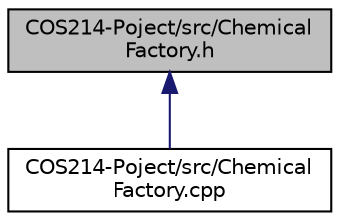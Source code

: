 digraph "COS214-Poject/src/ChemicalFactory.h"
{
 // LATEX_PDF_SIZE
  edge [fontname="Helvetica",fontsize="10",labelfontname="Helvetica",labelfontsize="10"];
  node [fontname="Helvetica",fontsize="10",shape=record];
  Node1 [label="COS214-Poject/src/Chemical\lFactory.h",height=0.2,width=0.4,color="black", fillcolor="grey75", style="filled", fontcolor="black",tooltip=" "];
  Node1 -> Node2 [dir="back",color="midnightblue",fontsize="10",style="solid"];
  Node2 [label="COS214-Poject/src/Chemical\lFactory.cpp",height=0.2,width=0.4,color="black", fillcolor="white", style="filled",URL="$ChemicalFactory_8cpp.html",tooltip="Implementation of the ChemicalFactory class for creating resources."];
}
